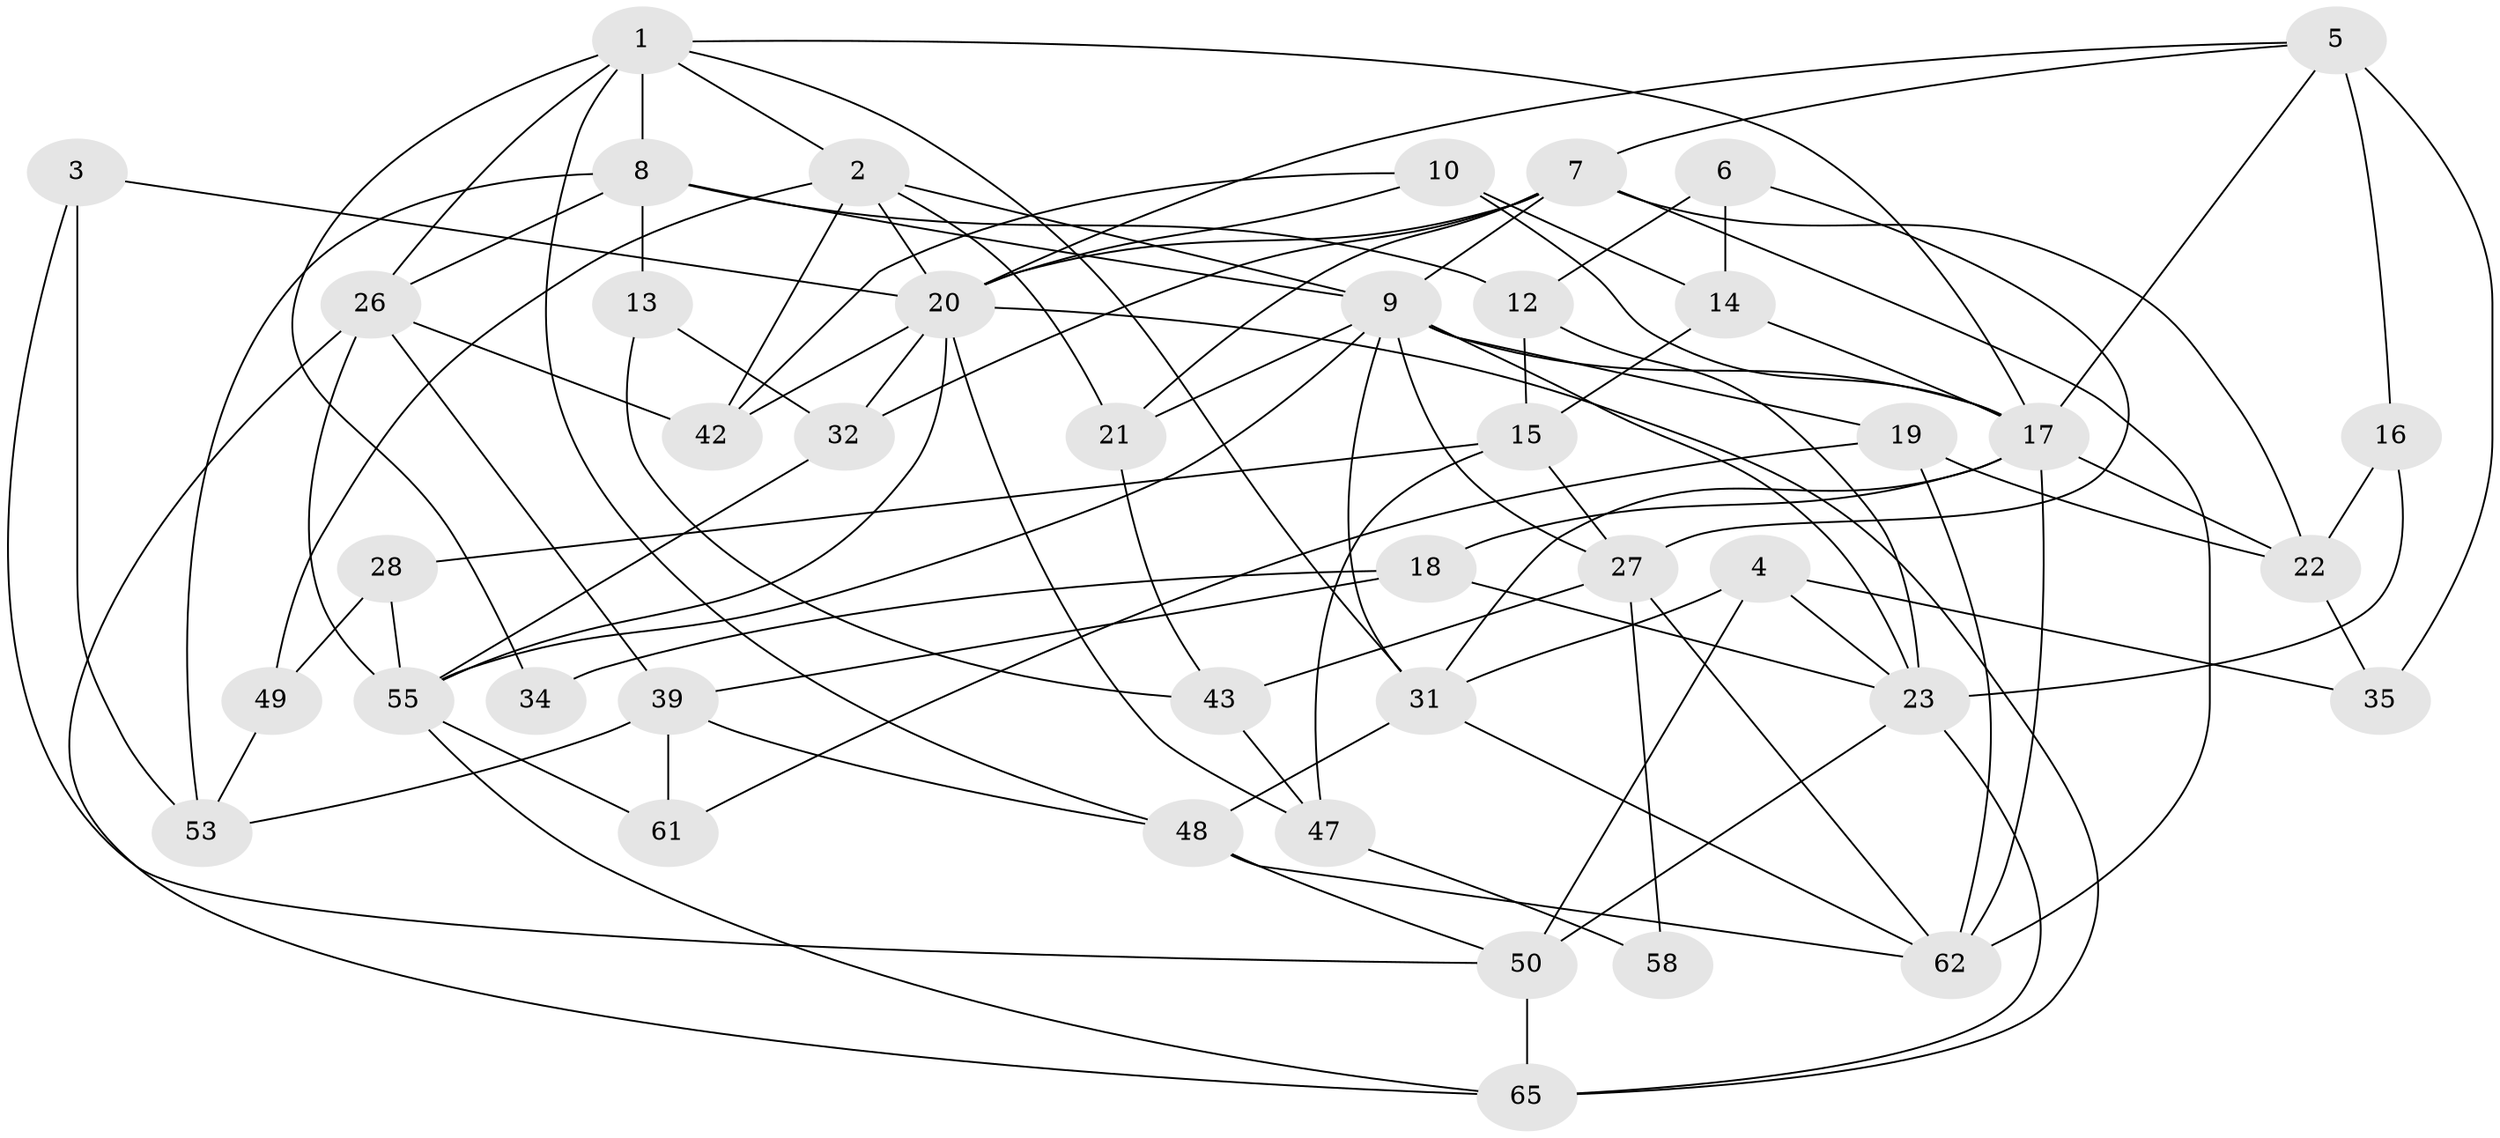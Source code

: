 // Generated by graph-tools (version 1.1) at 2025/24/03/03/25 07:24:03]
// undirected, 42 vertices, 102 edges
graph export_dot {
graph [start="1"]
  node [color=gray90,style=filled];
  1 [super="+57"];
  2 [super="+30"];
  3;
  4 [super="+63"];
  5 [super="+11"];
  6;
  7 [super="+56"];
  8 [super="+59"];
  9 [super="+51"];
  10 [super="+33"];
  12 [super="+46"];
  13;
  14 [super="+37"];
  15 [super="+36"];
  16;
  17 [super="+25"];
  18 [super="+66"];
  19 [super="+54"];
  20 [super="+70"];
  21 [super="+24"];
  22 [super="+41"];
  23 [super="+60"];
  26 [super="+38"];
  27 [super="+40"];
  28 [super="+29"];
  31 [super="+44"];
  32;
  34;
  35;
  39 [super="+45"];
  42;
  43;
  47 [super="+52"];
  48 [super="+67"];
  49;
  50 [super="+68"];
  53;
  55 [super="+69"];
  58;
  61;
  62 [super="+64"];
  65;
  1 -- 31;
  1 -- 34;
  1 -- 26;
  1 -- 17;
  1 -- 8;
  1 -- 2;
  1 -- 48;
  2 -- 20;
  2 -- 9;
  2 -- 49;
  2 -- 21;
  2 -- 42;
  3 -- 20;
  3 -- 53;
  3 -- 50;
  4 -- 35;
  4 -- 50 [weight=2];
  4 -- 23;
  4 -- 31;
  5 -- 16;
  5 -- 35;
  5 -- 7;
  5 -- 17;
  5 -- 20;
  6 -- 14;
  6 -- 27;
  6 -- 12;
  7 -- 22;
  7 -- 21;
  7 -- 32;
  7 -- 62;
  7 -- 9;
  7 -- 20;
  8 -- 12;
  8 -- 13;
  8 -- 26 [weight=2];
  8 -- 53;
  8 -- 9;
  9 -- 17;
  9 -- 23;
  9 -- 21;
  9 -- 55;
  9 -- 27;
  9 -- 19;
  9 -- 31;
  10 -- 17;
  10 -- 42;
  10 -- 14 [weight=2];
  10 -- 20;
  12 -- 15;
  12 -- 23;
  13 -- 32;
  13 -- 43;
  14 -- 15;
  14 -- 17;
  15 -- 47 [weight=2];
  15 -- 27;
  15 -- 28;
  16 -- 22;
  16 -- 23 [weight=2];
  17 -- 18;
  17 -- 22 [weight=3];
  17 -- 62;
  17 -- 31;
  18 -- 34;
  18 -- 39;
  18 -- 23;
  19 -- 22;
  19 -- 62;
  19 -- 61;
  20 -- 65;
  20 -- 55;
  20 -- 42;
  20 -- 47;
  20 -- 32;
  21 -- 43;
  22 -- 35;
  23 -- 65;
  23 -- 50;
  26 -- 39 [weight=2];
  26 -- 65;
  26 -- 42;
  26 -- 55;
  27 -- 58;
  27 -- 62;
  27 -- 43;
  28 -- 49;
  28 -- 55;
  31 -- 48 [weight=2];
  31 -- 62;
  32 -- 55;
  39 -- 53;
  39 -- 61;
  39 -- 48;
  43 -- 47;
  47 -- 58;
  48 -- 50;
  48 -- 62;
  49 -- 53;
  50 -- 65;
  55 -- 65;
  55 -- 61;
}

